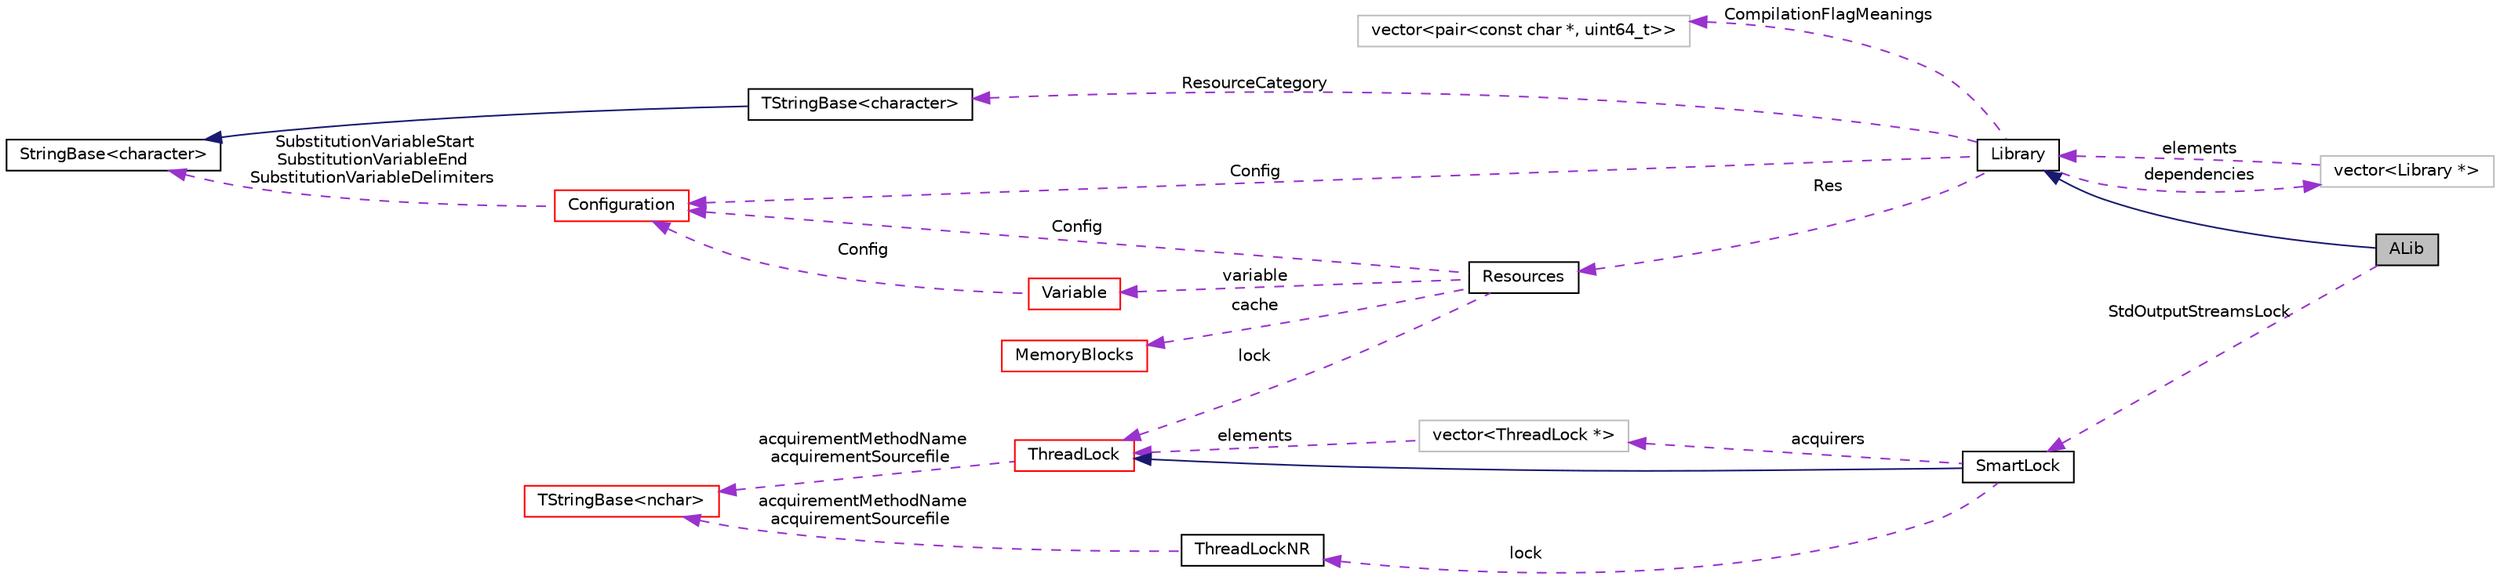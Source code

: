 digraph "ALib"
{
  edge [fontname="Helvetica",fontsize="10",labelfontname="Helvetica",labelfontsize="10"];
  node [fontname="Helvetica",fontsize="10",shape=record];
  rankdir="LR";
  Node2 [label="ALib",height=0.2,width=0.4,color="black", fillcolor="grey75", style="filled", fontcolor="black"];
  Node36 [label="vector\<Library *\>",height=0.2,width=0.4,color="grey75", fillcolor="white", style="filled"];
  Node37 [label="vector\<pair\<const char *, uint64_t\>\>",height=0.2,width=0.4,color="grey75", fillcolor="white", style="filled"];
  Node40 [label="vector\<ThreadLock *\>",height=0.2,width=0.4,color="grey75", fillcolor="white", style="filled"];
  Node4 [label="TStringBase\<character\>",height=0.2,width=0.4,color="black", fillcolor="white", style="filled",URL="$classaworx_1_1lib_1_1strings_1_1TStringBase.html"];
  Node5 [label="StringBase\<character\>",height=0.2,width=0.4,color="black", fillcolor="white", style="filled",URL="$classaworx_1_1lib_1_1strings_1_1StringBase.html"];
  Node24 [label="TStringBase\<nchar\>",height=0.2,width=0.4,color="red", fillcolor="white", style="filled",URL="$classaworx_1_1lib_1_1strings_1_1TStringBase.html"];
  Node3 -> Node2 [dir="back",color="midnightblue",fontsize="10",style="solid",fontname="Helvetica"];
  Node3 -> Node36 [dir="back",color="darkorchid3",fontsize="10",style="dashed",label=" elements" ,fontname="Helvetica"];
  Node4 -> Node3 [dir="back",color="darkorchid3",fontsize="10",style="dashed",label=" ResourceCategory" ,fontname="Helvetica"];
  Node5 -> Node4 [dir="back",color="midnightblue",fontsize="10",style="solid",fontname="Helvetica"];
  Node5 -> Node18 [dir="back",color="darkorchid3",fontsize="10",style="dashed",label=" SubstitutionVariableStart\nSubstitutionVariableEnd\nSubstitutionVariableDelimiters" ,fontname="Helvetica"];
  Node6 -> Node3 [dir="back",color="darkorchid3",fontsize="10",style="dashed",label=" Res" ,fontname="Helvetica"];
  Node7 -> Node6 [dir="back",color="darkorchid3",fontsize="10",style="dashed",label=" cache" ,fontname="Helvetica"];
  Node10 -> Node6 [dir="back",color="darkorchid3",fontsize="10",style="dashed",label=" variable" ,fontname="Helvetica"];
  Node18 -> Node3 [dir="back",color="darkorchid3",fontsize="10",style="dashed",label=" Config" ,fontname="Helvetica"];
  Node18 -> Node6 [dir="back",color="darkorchid3",fontsize="10",style="dashed",label=" Config" ,fontname="Helvetica"];
  Node18 -> Node10 [dir="back",color="darkorchid3",fontsize="10",style="dashed",label=" Config" ,fontname="Helvetica"];
  Node20 -> Node6 [dir="back",color="darkorchid3",fontsize="10",style="dashed",label=" lock" ,fontname="Helvetica"];
  Node20 -> Node38 [dir="back",color="midnightblue",fontsize="10",style="solid",fontname="Helvetica"];
  Node20 -> Node40 [dir="back",color="darkorchid3",fontsize="10",style="dashed",label=" elements" ,fontname="Helvetica"];
  Node24 -> Node20 [dir="back",color="darkorchid3",fontsize="10",style="dashed",label=" acquirementMethodName\nacquirementSourcefile" ,fontname="Helvetica"];
  Node24 -> Node39 [dir="back",color="darkorchid3",fontsize="10",style="dashed",label=" acquirementMethodName\nacquirementSourcefile" ,fontname="Helvetica"];
  Node36 -> Node3 [dir="back",color="darkorchid3",fontsize="10",style="dashed",label=" dependencies" ,fontname="Helvetica"];
  Node37 -> Node3 [dir="back",color="darkorchid3",fontsize="10",style="dashed",label=" CompilationFlagMeanings" ,fontname="Helvetica"];
  Node38 -> Node2 [dir="back",color="darkorchid3",fontsize="10",style="dashed",label=" StdOutputStreamsLock" ,fontname="Helvetica"];
  Node39 -> Node38 [dir="back",color="darkorchid3",fontsize="10",style="dashed",label=" lock" ,fontname="Helvetica"];
  Node40 -> Node38 [dir="back",color="darkorchid3",fontsize="10",style="dashed",label=" acquirers" ,fontname="Helvetica"];
  Node3 [label="Library",height=0.2,width=0.4,color="black", fillcolor="white", style="filled",URL="$classaworx_1_1lib_1_1lang_1_1Library.html"];
  Node6 [label="Resources",height=0.2,width=0.4,color="black", fillcolor="white", style="filled",URL="$classaworx_1_1lib_1_1lang_1_1Resources.html"];
  Node7 [label="MemoryBlocks",height=0.2,width=0.4,color="red", fillcolor="white", style="filled",URL="$classaworx_1_1lib_1_1util_1_1MemoryBlocks.html"];
  Node10 [label="Variable",height=0.2,width=0.4,color="red", fillcolor="white", style="filled",URL="$classaworx_1_1lib_1_1config_1_1Variable.html"];
  Node18 [label="Configuration",height=0.2,width=0.4,color="red", fillcolor="white", style="filled",URL="$classaworx_1_1lib_1_1config_1_1Configuration.html"];
  Node20 [label="ThreadLock",height=0.2,width=0.4,color="red", fillcolor="white", style="filled",URL="$classaworx_1_1lib_1_1threads_1_1ThreadLock.html"];
  Node38 [label="SmartLock",height=0.2,width=0.4,color="black", fillcolor="white", style="filled",URL="$classaworx_1_1lib_1_1threads_1_1SmartLock.html"];
  Node39 [label="ThreadLockNR",height=0.2,width=0.4,color="black", fillcolor="white", style="filled",URL="$classaworx_1_1lib_1_1threads_1_1ThreadLockNR.html"];
}

